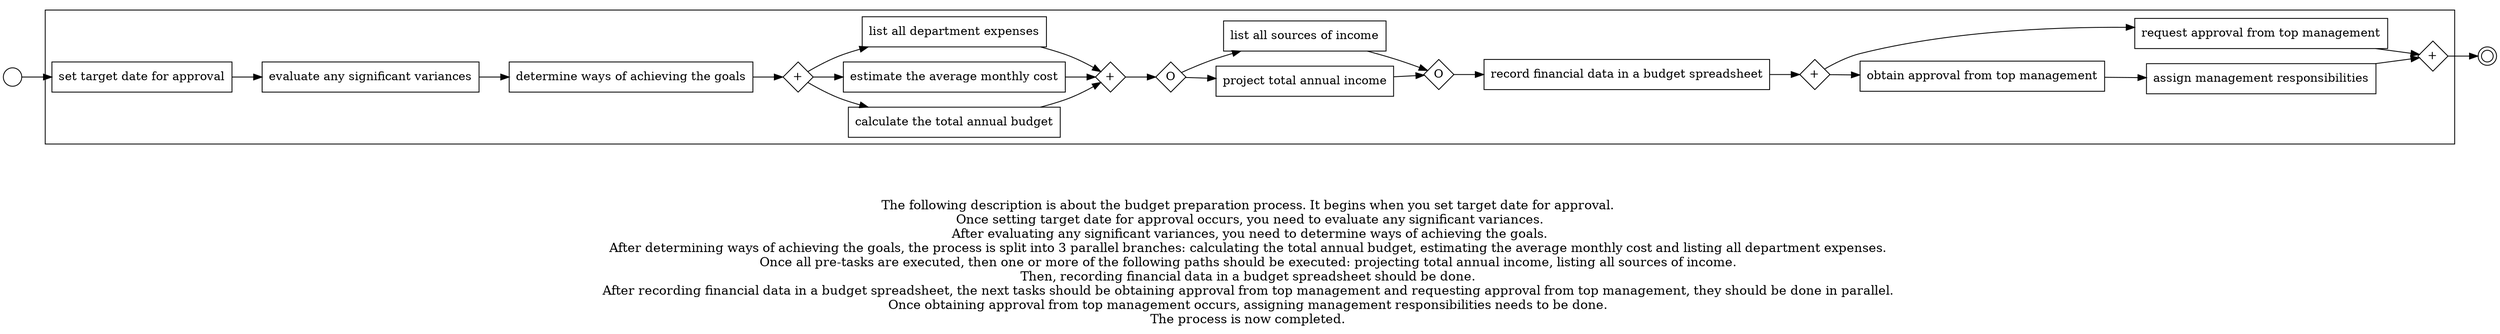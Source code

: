 digraph budget_preparation_process_115 {
	graph [rankdir=LR]
	START_NODE [label="" shape=circle width=0.3]
	subgraph CLUSTER_0 {
		"set target date for approval" [shape=box]
		"evaluate any significant variances" [shape=box]
		"set target date for approval" -> "evaluate any significant variances"
		"determine ways of achieving the goals" [shape=box]
		"evaluate any significant variances" -> "determine ways of achieving the goals"
		"AND_SPLIT--4. Projected expenses_Z45C" [label="+" fixedsize=true shape=diamond width=0.5]
		"determine ways of achieving the goals" -> "AND_SPLIT--4. Projected expenses_Z45C"
		"calculate the total annual budget" [shape=box]
		"AND_SPLIT--4. Projected expenses_Z45C" -> "calculate the total annual budget"
		"estimate the average monthly cost" [shape=box]
		"AND_SPLIT--4. Projected expenses_Z45C" -> "estimate the average monthly cost"
		"list all department expenses" [shape=box]
		"AND_SPLIT--4. Projected expenses_Z45C" -> "list all department expenses"
		"AND_JOIN--4. Projected expenses_Z45C" [label="+" fixedsize=true shape=diamond width=0.5]
		"calculate the total annual budget" -> "AND_JOIN--4. Projected expenses_Z45C"
		"estimate the average monthly cost" -> "AND_JOIN--4. Projected expenses_Z45C"
		"list all department expenses" -> "AND_JOIN--4. Projected expenses_Z45C"
		"OR_SPLIT--5. Projected income/funding_VDN6" [label=O fixedsize=true shape=diamond width=0.5]
		"AND_JOIN--4. Projected expenses_Z45C" -> "OR_SPLIT--5. Projected income/funding_VDN6"
		"project total annual income" [shape=box]
		"OR_SPLIT--5. Projected income/funding_VDN6" -> "project total annual income"
		"list all sources of income" [shape=box]
		"OR_SPLIT--5. Projected income/funding_VDN6" -> "list all sources of income"
		"OR_JOIN--5. Projected income/funding_VDN6" [label=O fixedsize=true shape=diamond width=0.5]
		"project total annual income" -> "OR_JOIN--5. Projected income/funding_VDN6"
		"list all sources of income" -> "OR_JOIN--5. Projected income/funding_VDN6"
		"record financial data in a budget spreadsheet" [shape=box]
		"OR_JOIN--5. Projected income/funding_VDN6" -> "record financial data in a budget spreadsheet"
		"AND_SPLIT--7. Final steps_4O4A" [label="+" fixedsize=true shape=diamond width=0.5]
		"record financial data in a budget spreadsheet" -> "AND_SPLIT--7. Final steps_4O4A"
		"obtain approval from top management" [shape=box]
		"AND_SPLIT--7. Final steps_4O4A" -> "obtain approval from top management"
		"request approval from top management" [shape=box]
		"AND_SPLIT--7. Final steps_4O4A" -> "request approval from top management"
		"assign management responsibilities" [shape=box]
		"obtain approval from top management" -> "assign management responsibilities"
		"AND_JOIN--7. Final steps_4O4A" [label="+" fixedsize=true shape=diamond width=0.5]
		"assign management responsibilities" -> "AND_JOIN--7. Final steps_4O4A"
		"request approval from top management" -> "AND_JOIN--7. Final steps_4O4A"
	}
	START_NODE -> "set target date for approval"
	END_NODE [label="" shape=doublecircle width=0.2]
	"AND_JOIN--7. Final steps_4O4A" -> END_NODE
	fontsize=15 label="\n\n
The following description is about the budget preparation process. It begins when you set target date for approval. 
Once setting target date for approval occurs, you need to evaluate any significant variances.
After evaluating any significant variances, you need to determine ways of achieving the goals.
After determining ways of achieving the goals, the process is split into 3 parallel branches: calculating the total annual budget, estimating the average monthly cost and listing all department expenses. 
Once all pre-tasks are executed, then one or more of the following paths should be executed: projecting total annual income, listing all sources of income. 
Then, recording financial data in a budget spreadsheet should be done. 
After recording financial data in a budget spreadsheet, the next tasks should be obtaining approval from top management and requesting approval from top management, they should be done in parallel. 
Once obtaining approval from top management occurs, assigning management responsibilities needs to be done. 
The process is now completed. 
"
}
